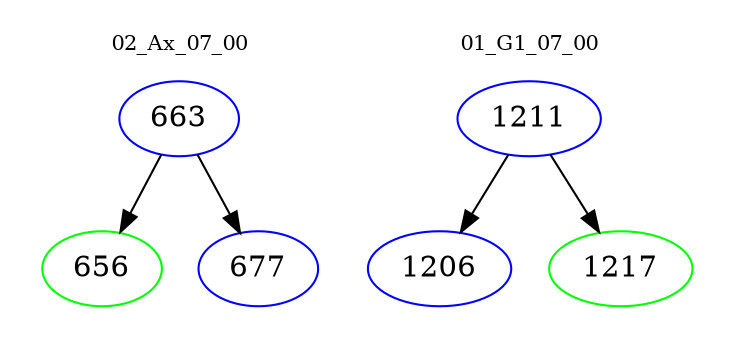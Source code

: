digraph{
subgraph cluster_0 {
color = white
label = "02_Ax_07_00";
fontsize=10;
T0_663 [label="663", color="blue"]
T0_663 -> T0_656 [color="black"]
T0_656 [label="656", color="green"]
T0_663 -> T0_677 [color="black"]
T0_677 [label="677", color="blue"]
}
subgraph cluster_1 {
color = white
label = "01_G1_07_00";
fontsize=10;
T1_1211 [label="1211", color="blue"]
T1_1211 -> T1_1206 [color="black"]
T1_1206 [label="1206", color="blue"]
T1_1211 -> T1_1217 [color="black"]
T1_1217 [label="1217", color="green"]
}
}
